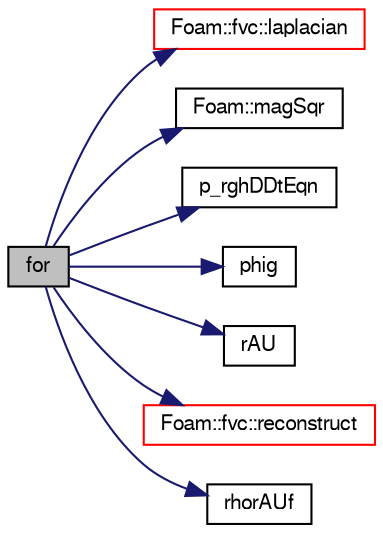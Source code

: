 digraph "for"
{
  bgcolor="transparent";
  edge [fontname="FreeSans",fontsize="10",labelfontname="FreeSans",labelfontsize="10"];
  node [fontname="FreeSans",fontsize="10",shape=record];
  rankdir="LR";
  Node1 [label="for",height=0.2,width=0.4,color="black", fillcolor="grey75", style="filled" fontcolor="black"];
  Node1 -> Node2 [color="midnightblue",fontsize="10",style="solid",fontname="FreeSans"];
  Node2 [label="Foam::fvc::laplacian",height=0.2,width=0.4,color="red",URL="$a10271.html#ac75bff389d0405149b204b0d7ac214cd"];
  Node1 -> Node3 [color="midnightblue",fontsize="10",style="solid",fontname="FreeSans"];
  Node3 [label="Foam::magSqr",height=0.2,width=0.4,color="black",URL="$a10237.html#ae6fff2c6981e6d9618aa5038e69def6e"];
  Node1 -> Node4 [color="midnightblue",fontsize="10",style="solid",fontname="FreeSans"];
  Node4 [label="p_rghDDtEqn",height=0.2,width=0.4,color="black",URL="$a02850.html#af25034cf047314c8e1a5506834946c1a"];
  Node1 -> Node5 [color="midnightblue",fontsize="10",style="solid",fontname="FreeSans"];
  Node5 [label="phig",height=0.2,width=0.4,color="black",URL="$a02847.html#a556bb449d809ee40ca35cc2ee766b26d"];
  Node1 -> Node6 [color="midnightblue",fontsize="10",style="solid",fontname="FreeSans"];
  Node6 [label="rAU",height=0.2,width=0.4,color="black",URL="$a02846.html#a4ae3ff6f0732a8a206a641d7ff2d9f7d"];
  Node1 -> Node7 [color="midnightblue",fontsize="10",style="solid",fontname="FreeSans"];
  Node7 [label="Foam::fvc::reconstruct",height=0.2,width=0.4,color="red",URL="$a10271.html#ad8a6471328adb4cddcc0d4cedfa39ca2"];
  Node1 -> Node8 [color="midnightblue",fontsize="10",style="solid",fontname="FreeSans"];
  Node8 [label="rhorAUf",height=0.2,width=0.4,color="black",URL="$a02846.html#afd8c4e61a2e39cb5143264971d9c72b8"];
}
